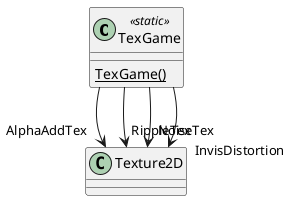 @startuml
class TexGame <<static>> {
    {static} TexGame()
}
TexGame --> "AlphaAddTex" Texture2D
TexGame --> "RippleTex" Texture2D
TexGame --> "NoiseTex" Texture2D
TexGame --> "InvisDistortion" Texture2D
@enduml
